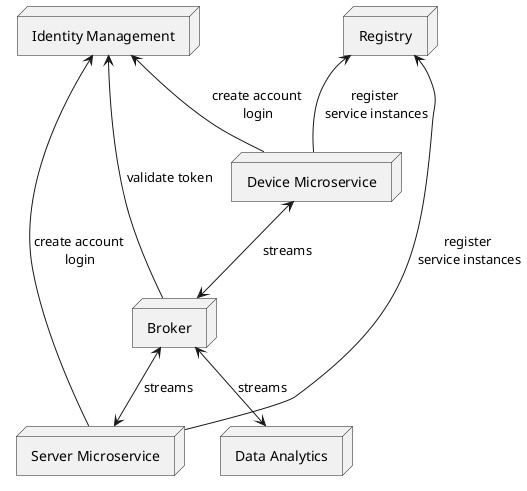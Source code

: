 @startuml

node "Device Microservice" as usrSrvc {
}

node "Server Microservice" as serverSvc {
}

node "Broker" as node {
}

node "Registry" as reg {
}

node "Identity Management" as idp {

}

node "Data Analytics" as analytics {

}

usrSrvc <-down-> node : streams
serverSvc <-up-> node : streams

usrSrvc -up-> reg : register \nservice instances
usrSrvc -up-> idp : create account \nlogin

serverSvc -up-> reg : register \nservice instances
serverSvc -up-> idp : create account \nlogin

node <-down-> analytics : streams

node -up-> idp : validate token

@enduml
